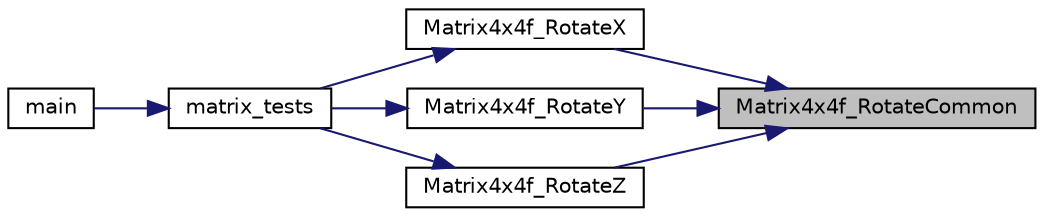 digraph "Matrix4x4f_RotateCommon"
{
 // LATEX_PDF_SIZE
  edge [fontname="Helvetica",fontsize="10",labelfontname="Helvetica",labelfontsize="10"];
  node [fontname="Helvetica",fontsize="10",shape=record];
  rankdir="RL";
  Node1 [label="Matrix4x4f_RotateCommon",height=0.2,width=0.4,color="black", fillcolor="grey75", style="filled", fontcolor="black",tooltip=" "];
  Node1 -> Node2 [dir="back",color="midnightblue",fontsize="10",style="solid",fontname="Helvetica"];
  Node2 [label="Matrix4x4f_RotateX",height=0.2,width=0.4,color="black", fillcolor="white", style="filled",URL="$maths3d_8h.html#a8e55e35ba129e305548e271c9a825524",tooltip=" "];
  Node2 -> Node3 [dir="back",color="midnightblue",fontsize="10",style="solid",fontname="Helvetica"];
  Node3 [label="matrix_tests",height=0.2,width=0.4,color="black", fillcolor="white", style="filled",URL="$tests_8cpp.html#a81702378d4fe24787c381f549e8e1847",tooltip=" "];
  Node3 -> Node4 [dir="back",color="midnightblue",fontsize="10",style="solid",fontname="Helvetica"];
  Node4 [label="main",height=0.2,width=0.4,color="black", fillcolor="white", style="filled",URL="$tests_8cpp.html#ac0f2228420376f4db7e1274f2b41667c",tooltip=" "];
  Node1 -> Node5 [dir="back",color="midnightblue",fontsize="10",style="solid",fontname="Helvetica"];
  Node5 [label="Matrix4x4f_RotateY",height=0.2,width=0.4,color="black", fillcolor="white", style="filled",URL="$maths3d_8h.html#afc3c0913e70c1567f4c99c2d4f997352",tooltip=" "];
  Node5 -> Node3 [dir="back",color="midnightblue",fontsize="10",style="solid",fontname="Helvetica"];
  Node1 -> Node6 [dir="back",color="midnightblue",fontsize="10",style="solid",fontname="Helvetica"];
  Node6 [label="Matrix4x4f_RotateZ",height=0.2,width=0.4,color="black", fillcolor="white", style="filled",URL="$maths3d_8h.html#ad6409707b2f0acdb02554bebde18974b",tooltip=" "];
  Node6 -> Node3 [dir="back",color="midnightblue",fontsize="10",style="solid",fontname="Helvetica"];
}
